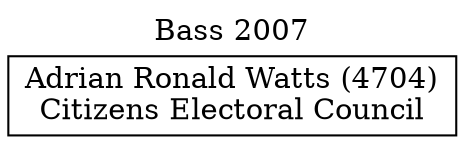// House preference flow
digraph "Adrian Ronald Watts (4704)_Bass_2007" {
	graph [label="Bass 2007" labelloc=t mclimit=10]
	node [shape=box]
	"Adrian Ronald Watts (4704)" [label="Adrian Ronald Watts (4704)
Citizens Electoral Council"]
}
